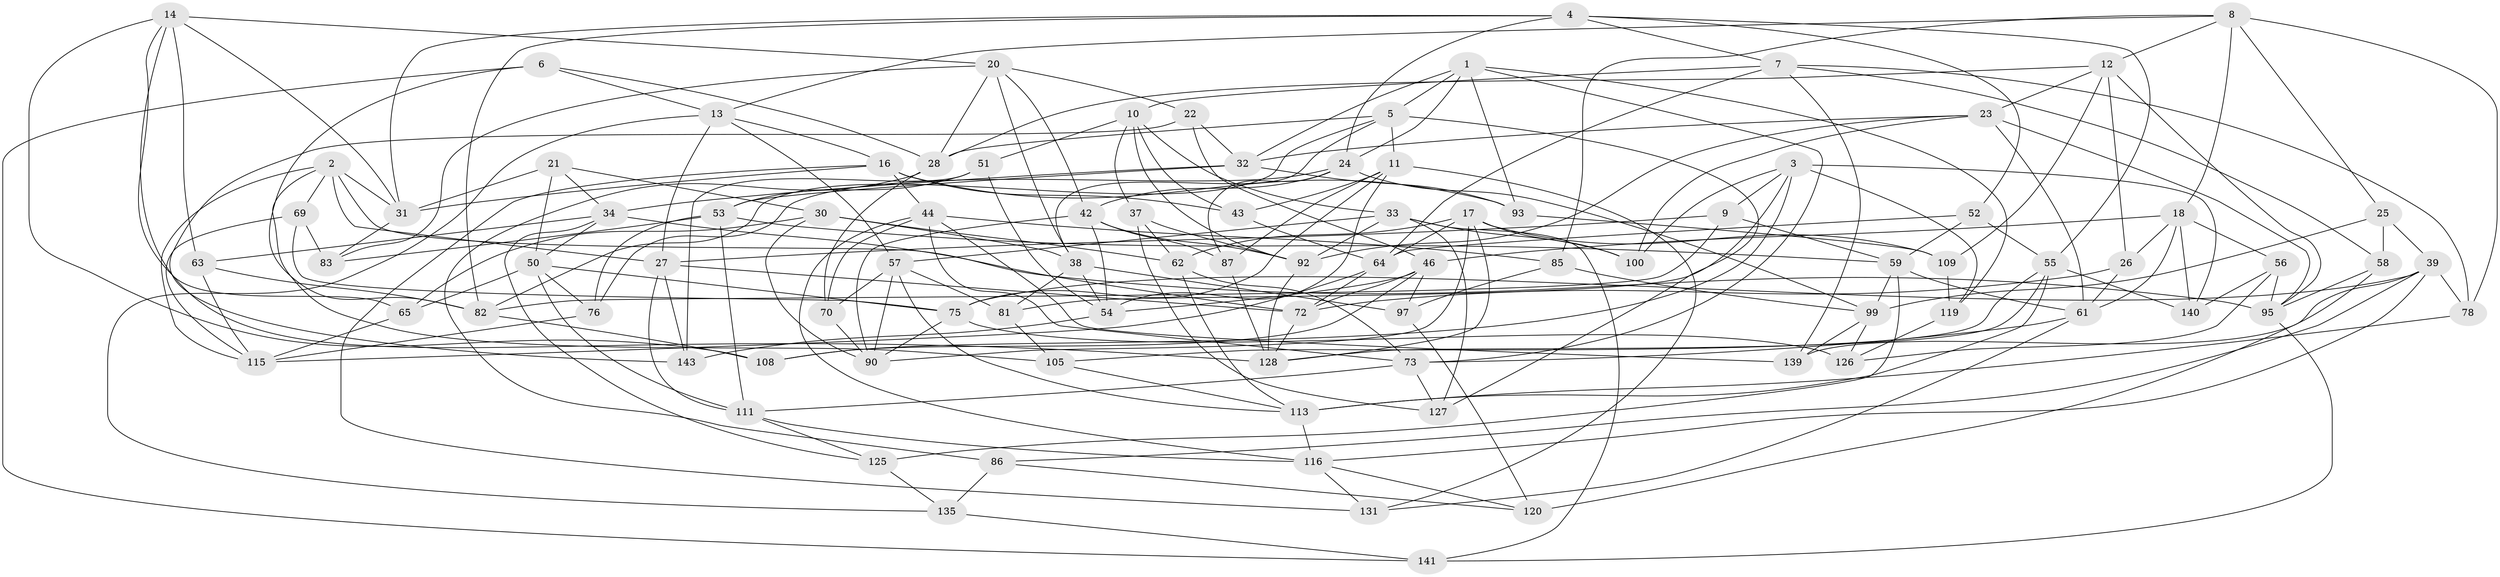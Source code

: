 // original degree distribution, {4: 1.0}
// Generated by graph-tools (version 1.1) at 2025/42/03/06/25 10:42:23]
// undirected, 92 vertices, 235 edges
graph export_dot {
graph [start="1"]
  node [color=gray90,style=filled];
  1 [super="+129"];
  2 [super="+77"];
  3 [super="+103"];
  4 [super="+35"];
  5 [super="+74"];
  6;
  7 [super="+114"];
  8 [super="+121"];
  9;
  10 [super="+15"];
  11 [super="+124"];
  12 [super="+132"];
  13 [super="+19"];
  14 [super="+41"];
  16 [super="+107"];
  17 [super="+68"];
  18 [super="+122"];
  20 [super="+106"];
  21;
  22;
  23 [super="+110"];
  24 [super="+29"];
  25;
  26;
  27 [super="+49"];
  28 [super="+40"];
  30 [super="+133"];
  31 [super="+36"];
  32 [super="+102"];
  33 [super="+47"];
  34 [super="+80"];
  37;
  38 [super="+88"];
  39 [super="+66"];
  42 [super="+45"];
  43;
  44 [super="+67"];
  46 [super="+48"];
  50 [super="+84"];
  51;
  52;
  53 [super="+60"];
  54 [super="+130"];
  55 [super="+89"];
  56;
  57 [super="+71"];
  58;
  59 [super="+104"];
  61 [super="+79"];
  62 [super="+117"];
  63;
  64 [super="+96"];
  65;
  69;
  70;
  72 [super="+142"];
  73 [super="+91"];
  75 [super="+101"];
  76;
  78;
  81;
  82 [super="+112"];
  83;
  85;
  86;
  87;
  90 [super="+98"];
  92 [super="+94"];
  93;
  95 [super="+144"];
  97;
  99 [super="+138"];
  100;
  105;
  108;
  109;
  111 [super="+134"];
  113 [super="+118"];
  115 [super="+123"];
  116 [super="+136"];
  119;
  120;
  125;
  126;
  127;
  128 [super="+137"];
  131;
  135;
  139;
  140;
  141;
  143;
  1 -- 119;
  1 -- 24;
  1 -- 93;
  1 -- 73;
  1 -- 32;
  1 -- 5;
  2 -- 95;
  2 -- 105;
  2 -- 69;
  2 -- 115;
  2 -- 27;
  2 -- 31;
  3 -- 140;
  3 -- 108;
  3 -- 81;
  3 -- 9;
  3 -- 100;
  3 -- 119;
  4 -- 52;
  4 -- 82;
  4 -- 31;
  4 -- 24;
  4 -- 7;
  4 -- 55;
  5 -- 38;
  5 -- 82;
  5 -- 127;
  5 -- 11;
  5 -- 28;
  6 -- 141;
  6 -- 28;
  6 -- 13;
  6 -- 82;
  7 -- 64;
  7 -- 78;
  7 -- 10;
  7 -- 139;
  7 -- 58;
  8 -- 25;
  8 -- 12;
  8 -- 85;
  8 -- 18;
  8 -- 13;
  8 -- 78;
  9 -- 27;
  9 -- 59;
  9 -- 82;
  10 -- 43;
  10 -- 37;
  10 -- 51;
  10 -- 33;
  10 -- 92;
  11 -- 54;
  11 -- 43;
  11 -- 131;
  11 -- 87;
  11 -- 75;
  12 -- 109;
  12 -- 95;
  12 -- 26;
  12 -- 28;
  12 -- 23;
  13 -- 135;
  13 -- 16;
  13 -- 27;
  13 -- 57;
  14 -- 31;
  14 -- 65;
  14 -- 108;
  14 -- 128;
  14 -- 20;
  14 -- 63;
  16 -- 31;
  16 -- 43;
  16 -- 131;
  16 -- 93;
  16 -- 44;
  17 -- 62;
  17 -- 90;
  17 -- 100;
  17 -- 109;
  17 -- 128;
  17 -- 64;
  18 -- 26;
  18 -- 61;
  18 -- 56;
  18 -- 140;
  18 -- 46;
  20 -- 38;
  20 -- 83;
  20 -- 42;
  20 -- 22;
  20 -- 28;
  21 -- 34;
  21 -- 50;
  21 -- 30;
  21 -- 31;
  22 -- 143;
  22 -- 32;
  22 -- 46;
  23 -- 61;
  23 -- 100;
  23 -- 95;
  23 -- 32;
  23 -- 92;
  24 -- 42;
  24 -- 87;
  24 -- 99;
  24 -- 76;
  25 -- 99;
  25 -- 58;
  25 -- 39;
  26 -- 72;
  26 -- 61;
  27 -- 111;
  27 -- 143;
  27 -- 72;
  28 -- 86;
  28 -- 70;
  30 -- 90;
  30 -- 65;
  30 -- 38;
  30 -- 62 [weight=2];
  31 -- 83;
  32 -- 53;
  32 -- 34;
  32 -- 93;
  33 -- 92;
  33 -- 141;
  33 -- 127;
  33 -- 100;
  33 -- 57;
  34 -- 63;
  34 -- 72;
  34 -- 50;
  34 -- 125;
  37 -- 127;
  37 -- 92;
  37 -- 62;
  38 -- 97;
  38 -- 81;
  38 -- 54;
  39 -- 78;
  39 -- 75;
  39 -- 139;
  39 -- 116;
  39 -- 86;
  42 -- 92;
  42 -- 90;
  42 -- 54;
  42 -- 87;
  43 -- 64;
  44 -- 139;
  44 -- 70;
  44 -- 116;
  44 -- 85;
  44 -- 73;
  46 -- 108;
  46 -- 54;
  46 -- 97;
  46 -- 72;
  50 -- 75;
  50 -- 65;
  50 -- 76;
  50 -- 111;
  51 -- 54;
  51 -- 143;
  51 -- 53;
  52 -- 64;
  52 -- 59;
  52 -- 55;
  53 -- 59;
  53 -- 83;
  53 -- 76;
  53 -- 111;
  54 -- 143;
  55 -- 113;
  55 -- 128;
  55 -- 140;
  55 -- 105;
  56 -- 140;
  56 -- 126;
  56 -- 95;
  57 -- 90;
  57 -- 113;
  57 -- 81;
  57 -- 70;
  58 -- 120;
  58 -- 95;
  59 -- 125;
  59 -- 61;
  59 -- 99;
  61 -- 73;
  61 -- 131;
  62 -- 113;
  62 -- 73;
  63 -- 82;
  63 -- 115;
  64 -- 72;
  64 -- 115;
  65 -- 115;
  69 -- 83;
  69 -- 75;
  69 -- 115;
  70 -- 90;
  72 -- 128;
  73 -- 111;
  73 -- 127;
  75 -- 90;
  75 -- 126;
  76 -- 115;
  78 -- 113;
  81 -- 105;
  82 -- 108;
  85 -- 97;
  85 -- 99;
  86 -- 135;
  86 -- 120;
  87 -- 128;
  92 -- 128;
  93 -- 109;
  95 -- 141;
  97 -- 120;
  99 -- 139;
  99 -- 126;
  105 -- 113;
  109 -- 119;
  111 -- 116;
  111 -- 125;
  113 -- 116;
  116 -- 120;
  116 -- 131;
  119 -- 126;
  125 -- 135;
  135 -- 141;
}
